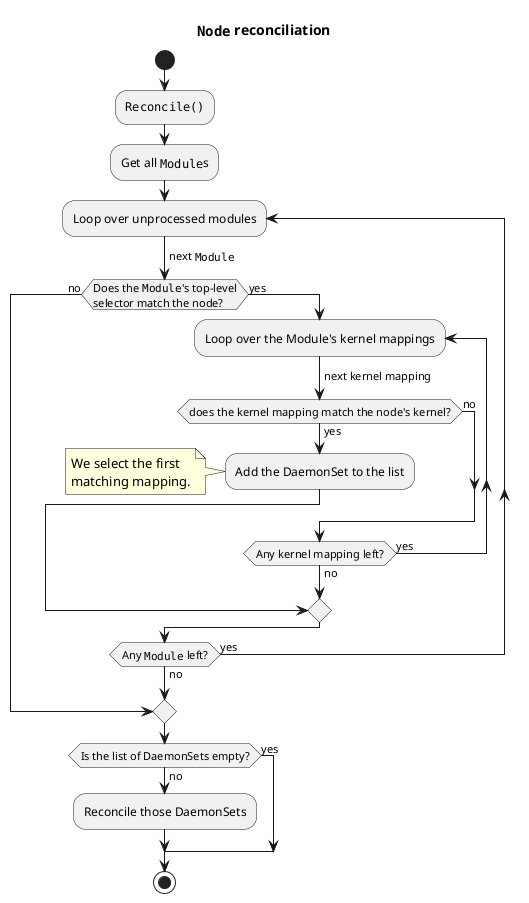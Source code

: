 @startuml

title ""Node"" reconciliation

skinparam ConditionEndStyle hline

start

:""Reconcile()"";

:Get all ""Module""s;

repeat :Loop over unprocessed modules;
    ->next ""Module"";
    if (Does the ""Module""'s top-level\nselector match the node?) then (no)
        break
    else (yes)
        repeat :Loop over the Module's kernel mappings;
            ->next kernel mapping;
            if (does the kernel mapping match the node's kernel?) then (yes)
                :Add the DaemonSet to the list;
                note: We select the first\nmatching mapping.
                break
            else (no)
            endif
        repeat while (Any kernel mapping left?) is (yes) not (no)
    endif
repeat while (Any ""Module"" left?) is (yes) not (no)

if (Is the list of DaemonSets empty?) then (no)
    :Reconcile those DaemonSets;
else (yes)
endif

stop

@enduml
